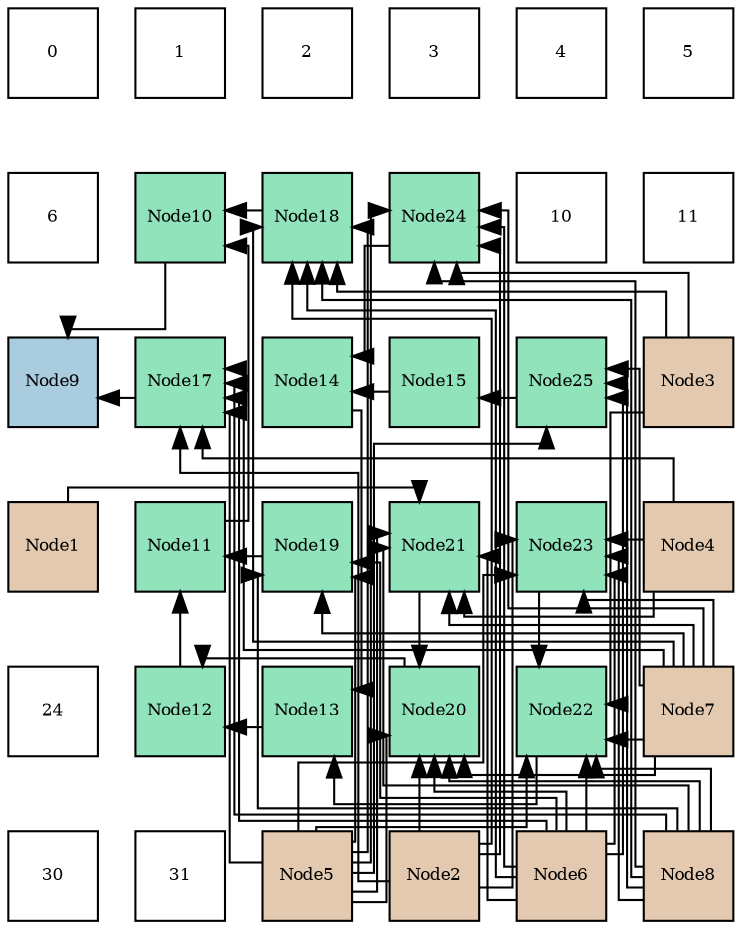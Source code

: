digraph layout{
 rankdir=TB;
 splines=ortho;
 node [style=filled shape=square fixedsize=true width=0.6];
0[label="0", fontsize=8, fillcolor="#ffffff"];
1[label="1", fontsize=8, fillcolor="#ffffff"];
2[label="2", fontsize=8, fillcolor="#ffffff"];
3[label="3", fontsize=8, fillcolor="#ffffff"];
4[label="4", fontsize=8, fillcolor="#ffffff"];
5[label="5", fontsize=8, fillcolor="#ffffff"];
6[label="6", fontsize=8, fillcolor="#ffffff"];
7[label="Node10", fontsize=8, fillcolor="#91e3bb"];
8[label="Node18", fontsize=8, fillcolor="#91e3bb"];
9[label="Node24", fontsize=8, fillcolor="#91e3bb"];
10[label="10", fontsize=8, fillcolor="#ffffff"];
11[label="11", fontsize=8, fillcolor="#ffffff"];
12[label="Node9", fontsize=8, fillcolor="#a9ccde"];
13[label="Node17", fontsize=8, fillcolor="#91e3bb"];
14[label="Node14", fontsize=8, fillcolor="#91e3bb"];
15[label="Node15", fontsize=8, fillcolor="#91e3bb"];
16[label="Node25", fontsize=8, fillcolor="#91e3bb"];
17[label="Node3", fontsize=8, fillcolor="#e3c9af"];
18[label="Node1", fontsize=8, fillcolor="#e3c9af"];
19[label="Node11", fontsize=8, fillcolor="#91e3bb"];
20[label="Node19", fontsize=8, fillcolor="#91e3bb"];
21[label="Node21", fontsize=8, fillcolor="#91e3bb"];
22[label="Node23", fontsize=8, fillcolor="#91e3bb"];
23[label="Node4", fontsize=8, fillcolor="#e3c9af"];
24[label="24", fontsize=8, fillcolor="#ffffff"];
25[label="Node12", fontsize=8, fillcolor="#91e3bb"];
26[label="Node13", fontsize=8, fillcolor="#91e3bb"];
27[label="Node20", fontsize=8, fillcolor="#91e3bb"];
28[label="Node22", fontsize=8, fillcolor="#91e3bb"];
29[label="Node7", fontsize=8, fillcolor="#e3c9af"];
30[label="30", fontsize=8, fillcolor="#ffffff"];
31[label="31", fontsize=8, fillcolor="#ffffff"];
32[label="Node5", fontsize=8, fillcolor="#e3c9af"];
33[label="Node2", fontsize=8, fillcolor="#e3c9af"];
34[label="Node6", fontsize=8, fillcolor="#e3c9af"];
35[label="Node8", fontsize=8, fillcolor="#e3c9af"];
edge [constraint=false, style=vis];7 -> 12;
13 -> 12;
19 -> 7;
8 -> 7;
25 -> 19;
20 -> 19;
26 -> 25;
27 -> 25;
14 -> 26;
28 -> 26;
15 -> 14;
9 -> 14;
16 -> 15;
21 -> 27;
33 -> 27;
32 -> 27;
34 -> 27;
29 -> 27;
35 -> 27;
22 -> 28;
17 -> 28;
32 -> 28;
34 -> 28;
29 -> 28;
35 -> 28;
33 -> 13;
23 -> 13;
32 -> 13;
34 -> 13;
29 -> 13;
35 -> 13;
33 -> 8;
17 -> 8;
32 -> 8;
34 -> 8;
29 -> 8;
35 -> 8;
32 -> 20;
34 -> 20;
29 -> 20;
35 -> 20;
18 -> 21;
23 -> 21;
32 -> 21;
34 -> 21;
29 -> 21;
35 -> 21;
33 -> 22;
23 -> 22;
32 -> 22;
34 -> 22;
29 -> 22;
35 -> 22;
33 -> 9;
17 -> 9;
32 -> 9;
34 -> 9;
29 -> 9;
35 -> 9;
32 -> 16;
34 -> 16;
29 -> 16;
35 -> 16;
edge [constraint=true, style=invis];
0 -> 6 -> 12 -> 18 -> 24 -> 30;
1 -> 7 -> 13 -> 19 -> 25 -> 31;
2 -> 8 -> 14 -> 20 -> 26 -> 32;
3 -> 9 -> 15 -> 21 -> 27 -> 33;
4 -> 10 -> 16 -> 22 -> 28 -> 34;
5 -> 11 -> 17 -> 23 -> 29 -> 35;
rank = same {0 -> 1 -> 2 -> 3 -> 4 -> 5};
rank = same {6 -> 7 -> 8 -> 9 -> 10 -> 11};
rank = same {12 -> 13 -> 14 -> 15 -> 16 -> 17};
rank = same {18 -> 19 -> 20 -> 21 -> 22 -> 23};
rank = same {24 -> 25 -> 26 -> 27 -> 28 -> 29};
rank = same {30 -> 31 -> 32 -> 33 -> 34 -> 35};
}
